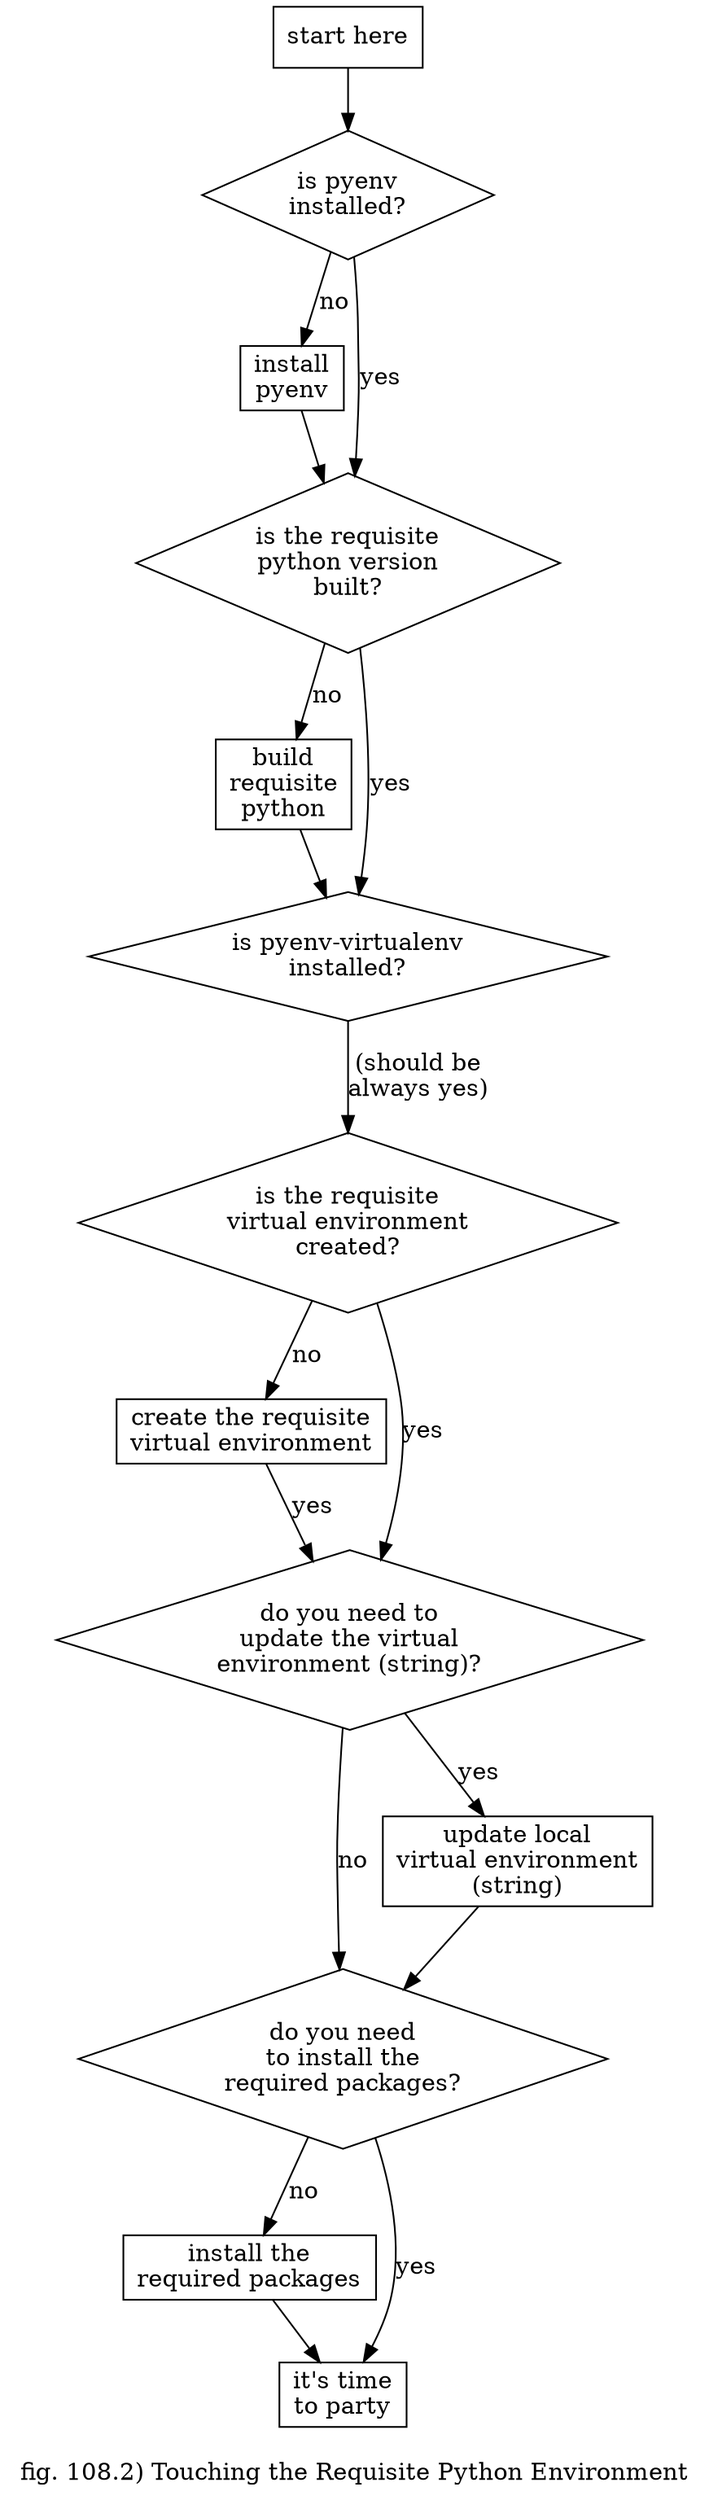 digraph g {
label="\nfig. 108.2) Touching the Requisite Python Environment"
node[shape=rect]
action_start[label="start here"]
action_start->yn_IPI
yn_IPI[label="is pyenv\ninstalled?" shape=diamond]
yn_IPI->action_IP[label=no]
yn_IPI->yn_IRPBV[label=yes]
action_IP[label="install\npyenv"]
action_IP->yn_IRPBV
yn_IRPBV[label="is the requisite\npython version\nbuilt?" shape=diamond]
yn_IRPBV->action_BRP[label=no]
yn_IRPBV->yn_IPVEI[label=yes]
action_BRP[label="build\nrequisite\npython"]
action_BRP->yn_IPVEI
yn_IPVEI[label="is pyenv-virtualenv\ninstalled?" shape=diamond]
yn_IPVEI->yn_IRVEI[label="(should be\nalways yes)"]
yn_IRVEI[label="is the requisite\nvirtual environment\ncreated?" shape=diamond]
yn_IRVEI->action_BRVE[label=no]
yn_IRVEI->yn_UVES[label=yes]
action_BRVE[label="create the requisite\nvirtual environment"]
action_BRVE->yn_UVES[label=yes]
yn_UVES[label="do you need to\nupdate the virtual\nenvironment (string)?" shape=diamond]
yn_UVES->yn_IR[label=no]
yn_UVES->action_UVE[label=yes]
action_UVE[label="update local\nvirtual environment\n(string)"]
action_UVE->yn_IR
yn_IR[label="do you need\nto install the\nrequired packages?" shape=diamond]
yn_IR->action_IR[label=no]
yn_IR->action_party[label=yes]
action_IR[label="install the\nrequired packages"]
action_IR->action_party
action_party[label="it's time\nto party"]
}


/*
# #born
*/
